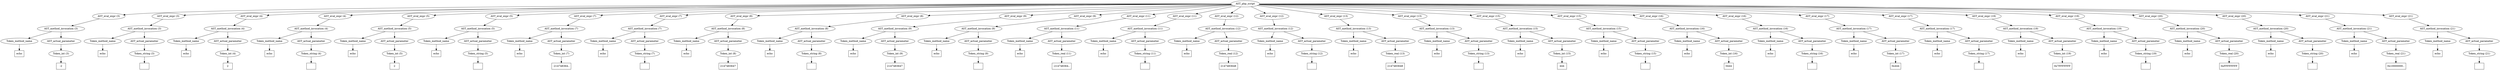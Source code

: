 /*
 * AST in dot format generated by phc -- the PHP compiler
 */

digraph AST {
node_0 [label="AST_php_script"];
node_1 [label="AST_eval_expr (3)"];
node_2 [label="AST_method_invocation (3)"];
node_3 [label="Token_method_name"];
node_4 [label="echo", shape=box]
node_3 -> node_4;
node_5 [label="AST_actual_parameter"];
node_6 [label="Token_int (3)"];
node_7 [label="-2", shape=box]
node_6 -> node_7;
node_5 -> node_6;
node_2 -> node_5;
node_2 -> node_3;
node_1 -> node_2;
node_8 [label="AST_eval_expr (3)"];
node_9 [label="AST_method_invocation (3)"];
node_10 [label="Token_method_name"];
node_11 [label="echo", shape=box]
node_10 -> node_11;
node_12 [label="AST_actual_parameter"];
node_13 [label="Token_string (3)"];
node_14 [label="", shape=box]
node_13 -> node_14;
node_12 -> node_13;
node_9 -> node_12;
node_9 -> node_10;
node_8 -> node_9;
node_15 [label="AST_eval_expr (4)"];
node_16 [label="AST_method_invocation (4)"];
node_17 [label="Token_method_name"];
node_18 [label="echo", shape=box]
node_17 -> node_18;
node_19 [label="AST_actual_parameter"];
node_20 [label="Token_int (4)"];
node_21 [label="2", shape=box]
node_20 -> node_21;
node_19 -> node_20;
node_16 -> node_19;
node_16 -> node_17;
node_15 -> node_16;
node_22 [label="AST_eval_expr (4)"];
node_23 [label="AST_method_invocation (4)"];
node_24 [label="Token_method_name"];
node_25 [label="echo", shape=box]
node_24 -> node_25;
node_26 [label="AST_actual_parameter"];
node_27 [label="Token_string (4)"];
node_28 [label="", shape=box]
node_27 -> node_28;
node_26 -> node_27;
node_23 -> node_26;
node_23 -> node_24;
node_22 -> node_23;
node_29 [label="AST_eval_expr (5)"];
node_30 [label="AST_method_invocation (5)"];
node_31 [label="Token_method_name"];
node_32 [label="echo", shape=box]
node_31 -> node_32;
node_33 [label="AST_actual_parameter"];
node_34 [label="Token_int (5)"];
node_35 [label="2", shape=box]
node_34 -> node_35;
node_33 -> node_34;
node_30 -> node_33;
node_30 -> node_31;
node_29 -> node_30;
node_36 [label="AST_eval_expr (5)"];
node_37 [label="AST_method_invocation (5)"];
node_38 [label="Token_method_name"];
node_39 [label="echo", shape=box]
node_38 -> node_39;
node_40 [label="AST_actual_parameter"];
node_41 [label="Token_string (5)"];
node_42 [label="", shape=box]
node_41 -> node_42;
node_40 -> node_41;
node_37 -> node_40;
node_37 -> node_38;
node_36 -> node_37;
node_43 [label="AST_eval_expr (7)"];
node_44 [label="AST_method_invocation (7)"];
node_45 [label="Token_method_name"];
node_46 [label="echo", shape=box]
node_45 -> node_46;
node_47 [label="AST_actual_parameter"];
node_48 [label="Token_int (7)"];
node_49 [label="-214748364..", shape=box]
node_48 -> node_49;
node_47 -> node_48;
node_44 -> node_47;
node_44 -> node_45;
node_43 -> node_44;
node_50 [label="AST_eval_expr (7)"];
node_51 [label="AST_method_invocation (7)"];
node_52 [label="Token_method_name"];
node_53 [label="echo", shape=box]
node_52 -> node_53;
node_54 [label="AST_actual_parameter"];
node_55 [label="Token_string (7)"];
node_56 [label="", shape=box]
node_55 -> node_56;
node_54 -> node_55;
node_51 -> node_54;
node_51 -> node_52;
node_50 -> node_51;
node_57 [label="AST_eval_expr (8)"];
node_58 [label="AST_method_invocation (8)"];
node_59 [label="Token_method_name"];
node_60 [label="echo", shape=box]
node_59 -> node_60;
node_61 [label="AST_actual_parameter"];
node_62 [label="Token_int (8)"];
node_63 [label="2147483647", shape=box]
node_62 -> node_63;
node_61 -> node_62;
node_58 -> node_61;
node_58 -> node_59;
node_57 -> node_58;
node_64 [label="AST_eval_expr (8)"];
node_65 [label="AST_method_invocation (8)"];
node_66 [label="Token_method_name"];
node_67 [label="echo", shape=box]
node_66 -> node_67;
node_68 [label="AST_actual_parameter"];
node_69 [label="Token_string (8)"];
node_70 [label="", shape=box]
node_69 -> node_70;
node_68 -> node_69;
node_65 -> node_68;
node_65 -> node_66;
node_64 -> node_65;
node_71 [label="AST_eval_expr (9)"];
node_72 [label="AST_method_invocation (9)"];
node_73 [label="Token_method_name"];
node_74 [label="echo", shape=box]
node_73 -> node_74;
node_75 [label="AST_actual_parameter"];
node_76 [label="Token_int (9)"];
node_77 [label="2147483647", shape=box]
node_76 -> node_77;
node_75 -> node_76;
node_72 -> node_75;
node_72 -> node_73;
node_71 -> node_72;
node_78 [label="AST_eval_expr (9)"];
node_79 [label="AST_method_invocation (9)"];
node_80 [label="Token_method_name"];
node_81 [label="echo", shape=box]
node_80 -> node_81;
node_82 [label="AST_actual_parameter"];
node_83 [label="Token_string (9)"];
node_84 [label="", shape=box]
node_83 -> node_84;
node_82 -> node_83;
node_79 -> node_82;
node_79 -> node_80;
node_78 -> node_79;
node_85 [label="AST_eval_expr (11)"];
node_86 [label="AST_method_invocation (11)"];
node_87 [label="Token_method_name"];
node_88 [label="echo", shape=box]
node_87 -> node_88;
node_89 [label="AST_actual_parameter"];
node_90 [label="Token_real (11)"];
node_91 [label="-214748364..", shape=box]
node_90 -> node_91;
node_89 -> node_90;
node_86 -> node_89;
node_86 -> node_87;
node_85 -> node_86;
node_92 [label="AST_eval_expr (11)"];
node_93 [label="AST_method_invocation (11)"];
node_94 [label="Token_method_name"];
node_95 [label="echo", shape=box]
node_94 -> node_95;
node_96 [label="AST_actual_parameter"];
node_97 [label="Token_string (11)"];
node_98 [label="", shape=box]
node_97 -> node_98;
node_96 -> node_97;
node_93 -> node_96;
node_93 -> node_94;
node_92 -> node_93;
node_99 [label="AST_eval_expr (12)"];
node_100 [label="AST_method_invocation (12)"];
node_101 [label="Token_method_name"];
node_102 [label="echo", shape=box]
node_101 -> node_102;
node_103 [label="AST_actual_parameter"];
node_104 [label="Token_real (12)"];
node_105 [label="2147483648", shape=box]
node_104 -> node_105;
node_103 -> node_104;
node_100 -> node_103;
node_100 -> node_101;
node_99 -> node_100;
node_106 [label="AST_eval_expr (12)"];
node_107 [label="AST_method_invocation (12)"];
node_108 [label="Token_method_name"];
node_109 [label="echo", shape=box]
node_108 -> node_109;
node_110 [label="AST_actual_parameter"];
node_111 [label="Token_string (12)"];
node_112 [label="", shape=box]
node_111 -> node_112;
node_110 -> node_111;
node_107 -> node_110;
node_107 -> node_108;
node_106 -> node_107;
node_113 [label="AST_eval_expr (13)"];
node_114 [label="AST_method_invocation (13)"];
node_115 [label="Token_method_name"];
node_116 [label="echo", shape=box]
node_115 -> node_116;
node_117 [label="AST_actual_parameter"];
node_118 [label="Token_real (13)"];
node_119 [label="2147483648", shape=box]
node_118 -> node_119;
node_117 -> node_118;
node_114 -> node_117;
node_114 -> node_115;
node_113 -> node_114;
node_120 [label="AST_eval_expr (13)"];
node_121 [label="AST_method_invocation (13)"];
node_122 [label="Token_method_name"];
node_123 [label="echo", shape=box]
node_122 -> node_123;
node_124 [label="AST_actual_parameter"];
node_125 [label="Token_string (13)"];
node_126 [label="", shape=box]
node_125 -> node_126;
node_124 -> node_125;
node_121 -> node_124;
node_121 -> node_122;
node_120 -> node_121;
node_127 [label="AST_eval_expr (15)"];
node_128 [label="AST_method_invocation (15)"];
node_129 [label="Token_method_name"];
node_130 [label="echo", shape=box]
node_129 -> node_130;
node_131 [label="AST_actual_parameter"];
node_132 [label="Token_int (15)"];
node_133 [label="444", shape=box]
node_132 -> node_133;
node_131 -> node_132;
node_128 -> node_131;
node_128 -> node_129;
node_127 -> node_128;
node_134 [label="AST_eval_expr (15)"];
node_135 [label="AST_method_invocation (15)"];
node_136 [label="Token_method_name"];
node_137 [label="echo", shape=box]
node_136 -> node_137;
node_138 [label="AST_actual_parameter"];
node_139 [label="Token_string (15)"];
node_140 [label="", shape=box]
node_139 -> node_140;
node_138 -> node_139;
node_135 -> node_138;
node_135 -> node_136;
node_134 -> node_135;
node_141 [label="AST_eval_expr (16)"];
node_142 [label="AST_method_invocation (16)"];
node_143 [label="Token_method_name"];
node_144 [label="echo", shape=box]
node_143 -> node_144;
node_145 [label="AST_actual_parameter"];
node_146 [label="Token_int (16)"];
node_147 [label="0444", shape=box]
node_146 -> node_147;
node_145 -> node_146;
node_142 -> node_145;
node_142 -> node_143;
node_141 -> node_142;
node_148 [label="AST_eval_expr (16)"];
node_149 [label="AST_method_invocation (16)"];
node_150 [label="Token_method_name"];
node_151 [label="echo", shape=box]
node_150 -> node_151;
node_152 [label="AST_actual_parameter"];
node_153 [label="Token_string (16)"];
node_154 [label="", shape=box]
node_153 -> node_154;
node_152 -> node_153;
node_149 -> node_152;
node_149 -> node_150;
node_148 -> node_149;
node_155 [label="AST_eval_expr (17)"];
node_156 [label="AST_method_invocation (17)"];
node_157 [label="Token_method_name"];
node_158 [label="echo", shape=box]
node_157 -> node_158;
node_159 [label="AST_actual_parameter"];
node_160 [label="Token_int (17)"];
node_161 [label="0x444", shape=box]
node_160 -> node_161;
node_159 -> node_160;
node_156 -> node_159;
node_156 -> node_157;
node_155 -> node_156;
node_162 [label="AST_eval_expr (17)"];
node_163 [label="AST_method_invocation (17)"];
node_164 [label="Token_method_name"];
node_165 [label="echo", shape=box]
node_164 -> node_165;
node_166 [label="AST_actual_parameter"];
node_167 [label="Token_string (17)"];
node_168 [label="", shape=box]
node_167 -> node_168;
node_166 -> node_167;
node_163 -> node_166;
node_163 -> node_164;
node_162 -> node_163;
node_169 [label="AST_eval_expr (19)"];
node_170 [label="AST_method_invocation (19)"];
node_171 [label="Token_method_name"];
node_172 [label="echo", shape=box]
node_171 -> node_172;
node_173 [label="AST_actual_parameter"];
node_174 [label="Token_int (19)"];
node_175 [label="0x7FFFFFFF", shape=box]
node_174 -> node_175;
node_173 -> node_174;
node_170 -> node_173;
node_170 -> node_171;
node_169 -> node_170;
node_176 [label="AST_eval_expr (19)"];
node_177 [label="AST_method_invocation (19)"];
node_178 [label="Token_method_name"];
node_179 [label="echo", shape=box]
node_178 -> node_179;
node_180 [label="AST_actual_parameter"];
node_181 [label="Token_string (19)"];
node_182 [label="", shape=box]
node_181 -> node_182;
node_180 -> node_181;
node_177 -> node_180;
node_177 -> node_178;
node_176 -> node_177;
node_183 [label="AST_eval_expr (20)"];
node_184 [label="AST_method_invocation (20)"];
node_185 [label="Token_method_name"];
node_186 [label="echo", shape=box]
node_185 -> node_186;
node_187 [label="AST_actual_parameter"];
node_188 [label="Token_real (20)"];
node_189 [label="0xFFFFFFFF", shape=box]
node_188 -> node_189;
node_187 -> node_188;
node_184 -> node_187;
node_184 -> node_185;
node_183 -> node_184;
node_190 [label="AST_eval_expr (20)"];
node_191 [label="AST_method_invocation (20)"];
node_192 [label="Token_method_name"];
node_193 [label="echo", shape=box]
node_192 -> node_193;
node_194 [label="AST_actual_parameter"];
node_195 [label="Token_string (20)"];
node_196 [label="", shape=box]
node_195 -> node_196;
node_194 -> node_195;
node_191 -> node_194;
node_191 -> node_192;
node_190 -> node_191;
node_197 [label="AST_eval_expr (21)"];
node_198 [label="AST_method_invocation (21)"];
node_199 [label="Token_method_name"];
node_200 [label="echo", shape=box]
node_199 -> node_200;
node_201 [label="AST_actual_parameter"];
node_202 [label="Token_real (21)"];
node_203 [label="0x10000000..", shape=box]
node_202 -> node_203;
node_201 -> node_202;
node_198 -> node_201;
node_198 -> node_199;
node_197 -> node_198;
node_204 [label="AST_eval_expr (21)"];
node_205 [label="AST_method_invocation (21)"];
node_206 [label="Token_method_name"];
node_207 [label="echo", shape=box]
node_206 -> node_207;
node_208 [label="AST_actual_parameter"];
node_209 [label="Token_string (21)"];
node_210 [label="", shape=box]
node_209 -> node_210;
node_208 -> node_209;
node_205 -> node_208;
node_205 -> node_206;
node_204 -> node_205;
node_0 -> node_204;
node_0 -> node_197;
node_0 -> node_190;
node_0 -> node_183;
node_0 -> node_176;
node_0 -> node_169;
node_0 -> node_162;
node_0 -> node_155;
node_0 -> node_148;
node_0 -> node_141;
node_0 -> node_134;
node_0 -> node_127;
node_0 -> node_120;
node_0 -> node_113;
node_0 -> node_106;
node_0 -> node_99;
node_0 -> node_92;
node_0 -> node_85;
node_0 -> node_78;
node_0 -> node_71;
node_0 -> node_64;
node_0 -> node_57;
node_0 -> node_50;
node_0 -> node_43;
node_0 -> node_36;
node_0 -> node_29;
node_0 -> node_22;
node_0 -> node_15;
node_0 -> node_8;
node_0 -> node_1;
}

